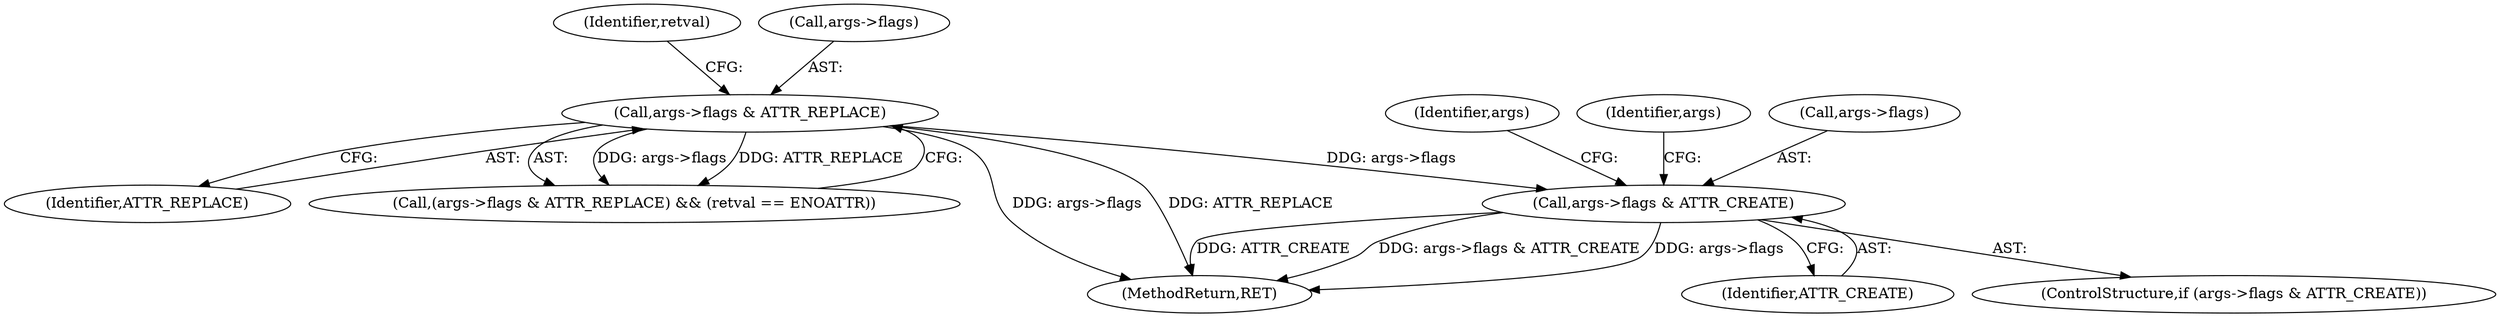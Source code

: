 digraph "0_linux_8275cdd0e7ac550dcce2b3ef6d2fb3b808c1ae59_0@pointer" {
"1000194" [label="(Call,args->flags & ATTR_CREATE)"];
"1000171" [label="(Call,args->flags & ATTR_REPLACE)"];
"1000208" [label="(Identifier,args)"];
"1000538" [label="(MethodReturn,RET)"];
"1000177" [label="(Identifier,retval)"];
"1000194" [label="(Call,args->flags & ATTR_CREATE)"];
"1000202" [label="(Identifier,args)"];
"1000171" [label="(Call,args->flags & ATTR_REPLACE)"];
"1000175" [label="(Identifier,ATTR_REPLACE)"];
"1000198" [label="(Identifier,ATTR_CREATE)"];
"1000172" [label="(Call,args->flags)"];
"1000193" [label="(ControlStructure,if (args->flags & ATTR_CREATE))"];
"1000170" [label="(Call,(args->flags & ATTR_REPLACE) && (retval == ENOATTR))"];
"1000195" [label="(Call,args->flags)"];
"1000194" -> "1000193"  [label="AST: "];
"1000194" -> "1000198"  [label="CFG: "];
"1000195" -> "1000194"  [label="AST: "];
"1000198" -> "1000194"  [label="AST: "];
"1000202" -> "1000194"  [label="CFG: "];
"1000208" -> "1000194"  [label="CFG: "];
"1000194" -> "1000538"  [label="DDG: args->flags & ATTR_CREATE"];
"1000194" -> "1000538"  [label="DDG: args->flags"];
"1000194" -> "1000538"  [label="DDG: ATTR_CREATE"];
"1000171" -> "1000194"  [label="DDG: args->flags"];
"1000171" -> "1000170"  [label="AST: "];
"1000171" -> "1000175"  [label="CFG: "];
"1000172" -> "1000171"  [label="AST: "];
"1000175" -> "1000171"  [label="AST: "];
"1000177" -> "1000171"  [label="CFG: "];
"1000170" -> "1000171"  [label="CFG: "];
"1000171" -> "1000538"  [label="DDG: args->flags"];
"1000171" -> "1000538"  [label="DDG: ATTR_REPLACE"];
"1000171" -> "1000170"  [label="DDG: args->flags"];
"1000171" -> "1000170"  [label="DDG: ATTR_REPLACE"];
}

